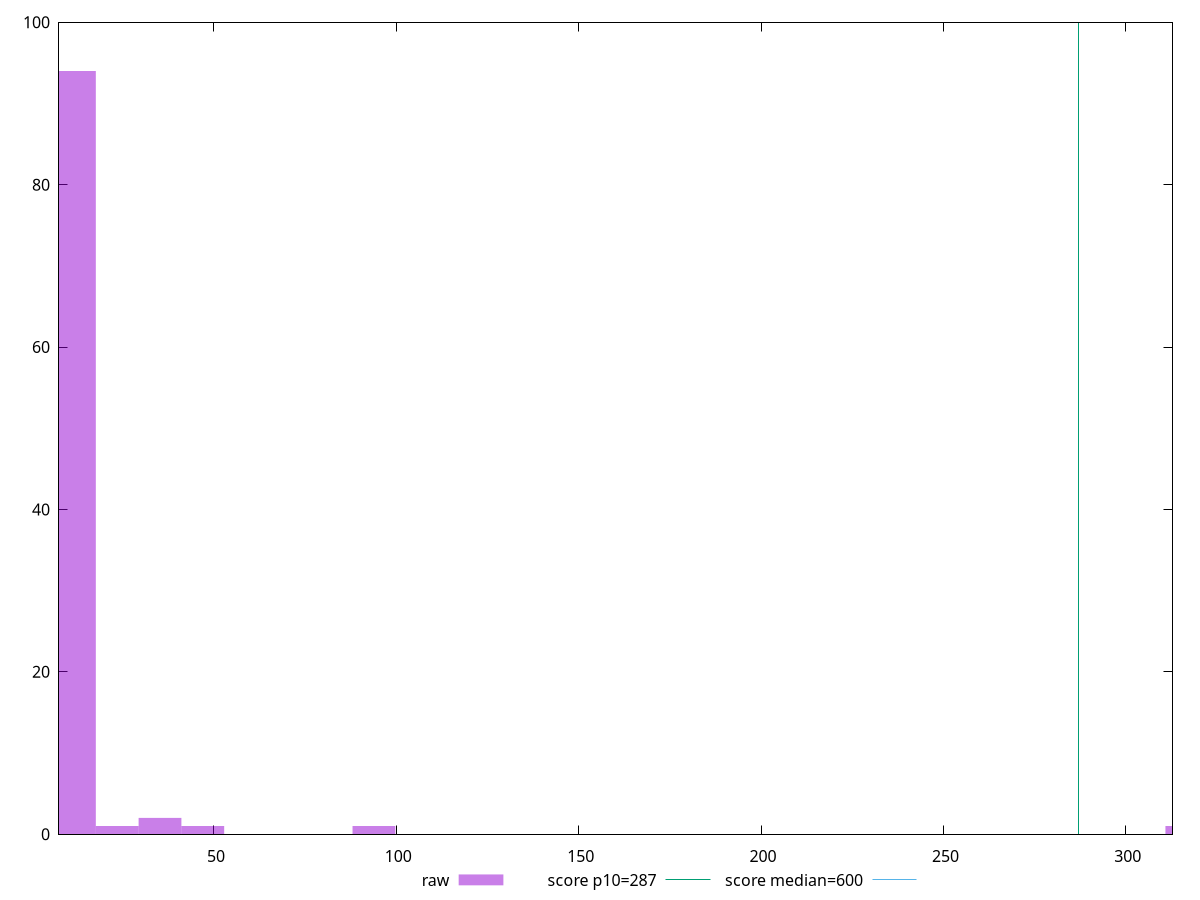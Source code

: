 reset

$raw <<EOF
11.731490046323335 94
35.194470138970004 2
93.85192037058668 1
23.46298009264667 1
316.75023125073005 1
46.92596018529334 1
EOF

set key outside below
set boxwidth 11.731490046323335
set xrange [7.5:312.82235000000037]
set yrange [0:100]
set trange [0:100]
set style fill transparent solid 0.5 noborder

set parametric
set terminal svg size 640, 490 enhanced background rgb 'white'
set output "report_00026_2021-02-22T21:38:55.199Z/total-blocking-time/samples/pages+cached+noadtech+nomedia/raw/histogram.svg"

plot $raw title "raw" with boxes, \
     287,t title "score p10=287", \
     600,t title "score median=600"

reset
